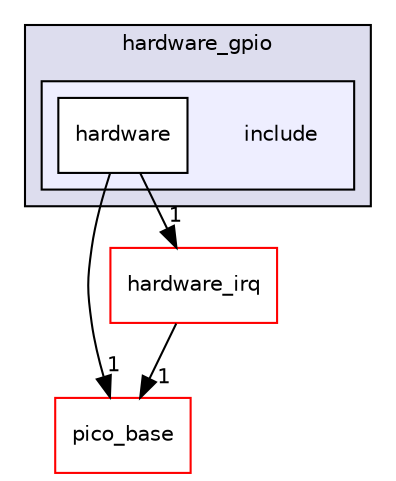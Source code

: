 digraph "hardware_gpio/include" {
  compound=true
  node [ fontsize="10", fontname="Helvetica"];
  edge [ labelfontsize="10", labelfontname="Helvetica"];
  subgraph clusterdir_adc179867a439eb9895cb87c8a61acd0 {
    graph [ bgcolor="#ddddee", pencolor="black", label="hardware_gpio" fontname="Helvetica", fontsize="10", URL="dir_adc179867a439eb9895cb87c8a61acd0.html"]
  subgraph clusterdir_72e251a528cde3b7b6359635415f74b1 {
    graph [ bgcolor="#eeeeff", pencolor="black", label="" URL="dir_72e251a528cde3b7b6359635415f74b1.html"];
    dir_72e251a528cde3b7b6359635415f74b1 [shape=plaintext label="include"];
    dir_90e0cbb3f1bc68c8522114437af60317 [shape=box label="hardware" color="black" fillcolor="white" style="filled" URL="dir_90e0cbb3f1bc68c8522114437af60317.html"];
  }
  }
  dir_ee4ba4c32933fd9d1c9bce216e67756d [shape=box label="pico_base" fillcolor="white" style="filled" color="red" URL="dir_ee4ba4c32933fd9d1c9bce216e67756d.html"];
  dir_e78bca571b31016e4658788ba82f9ab9 [shape=box label="hardware_irq" fillcolor="white" style="filled" color="red" URL="dir_e78bca571b31016e4658788ba82f9ab9.html"];
  dir_e78bca571b31016e4658788ba82f9ab9->dir_ee4ba4c32933fd9d1c9bce216e67756d [headlabel="1", labeldistance=1.5 headhref="dir_000087_000007.html"];
  dir_90e0cbb3f1bc68c8522114437af60317->dir_ee4ba4c32933fd9d1c9bce216e67756d [headlabel="1", labeldistance=1.5 headhref="dir_000080_000007.html"];
  dir_90e0cbb3f1bc68c8522114437af60317->dir_e78bca571b31016e4658788ba82f9ab9 [headlabel="1", labeldistance=1.5 headhref="dir_000080_000087.html"];
}
